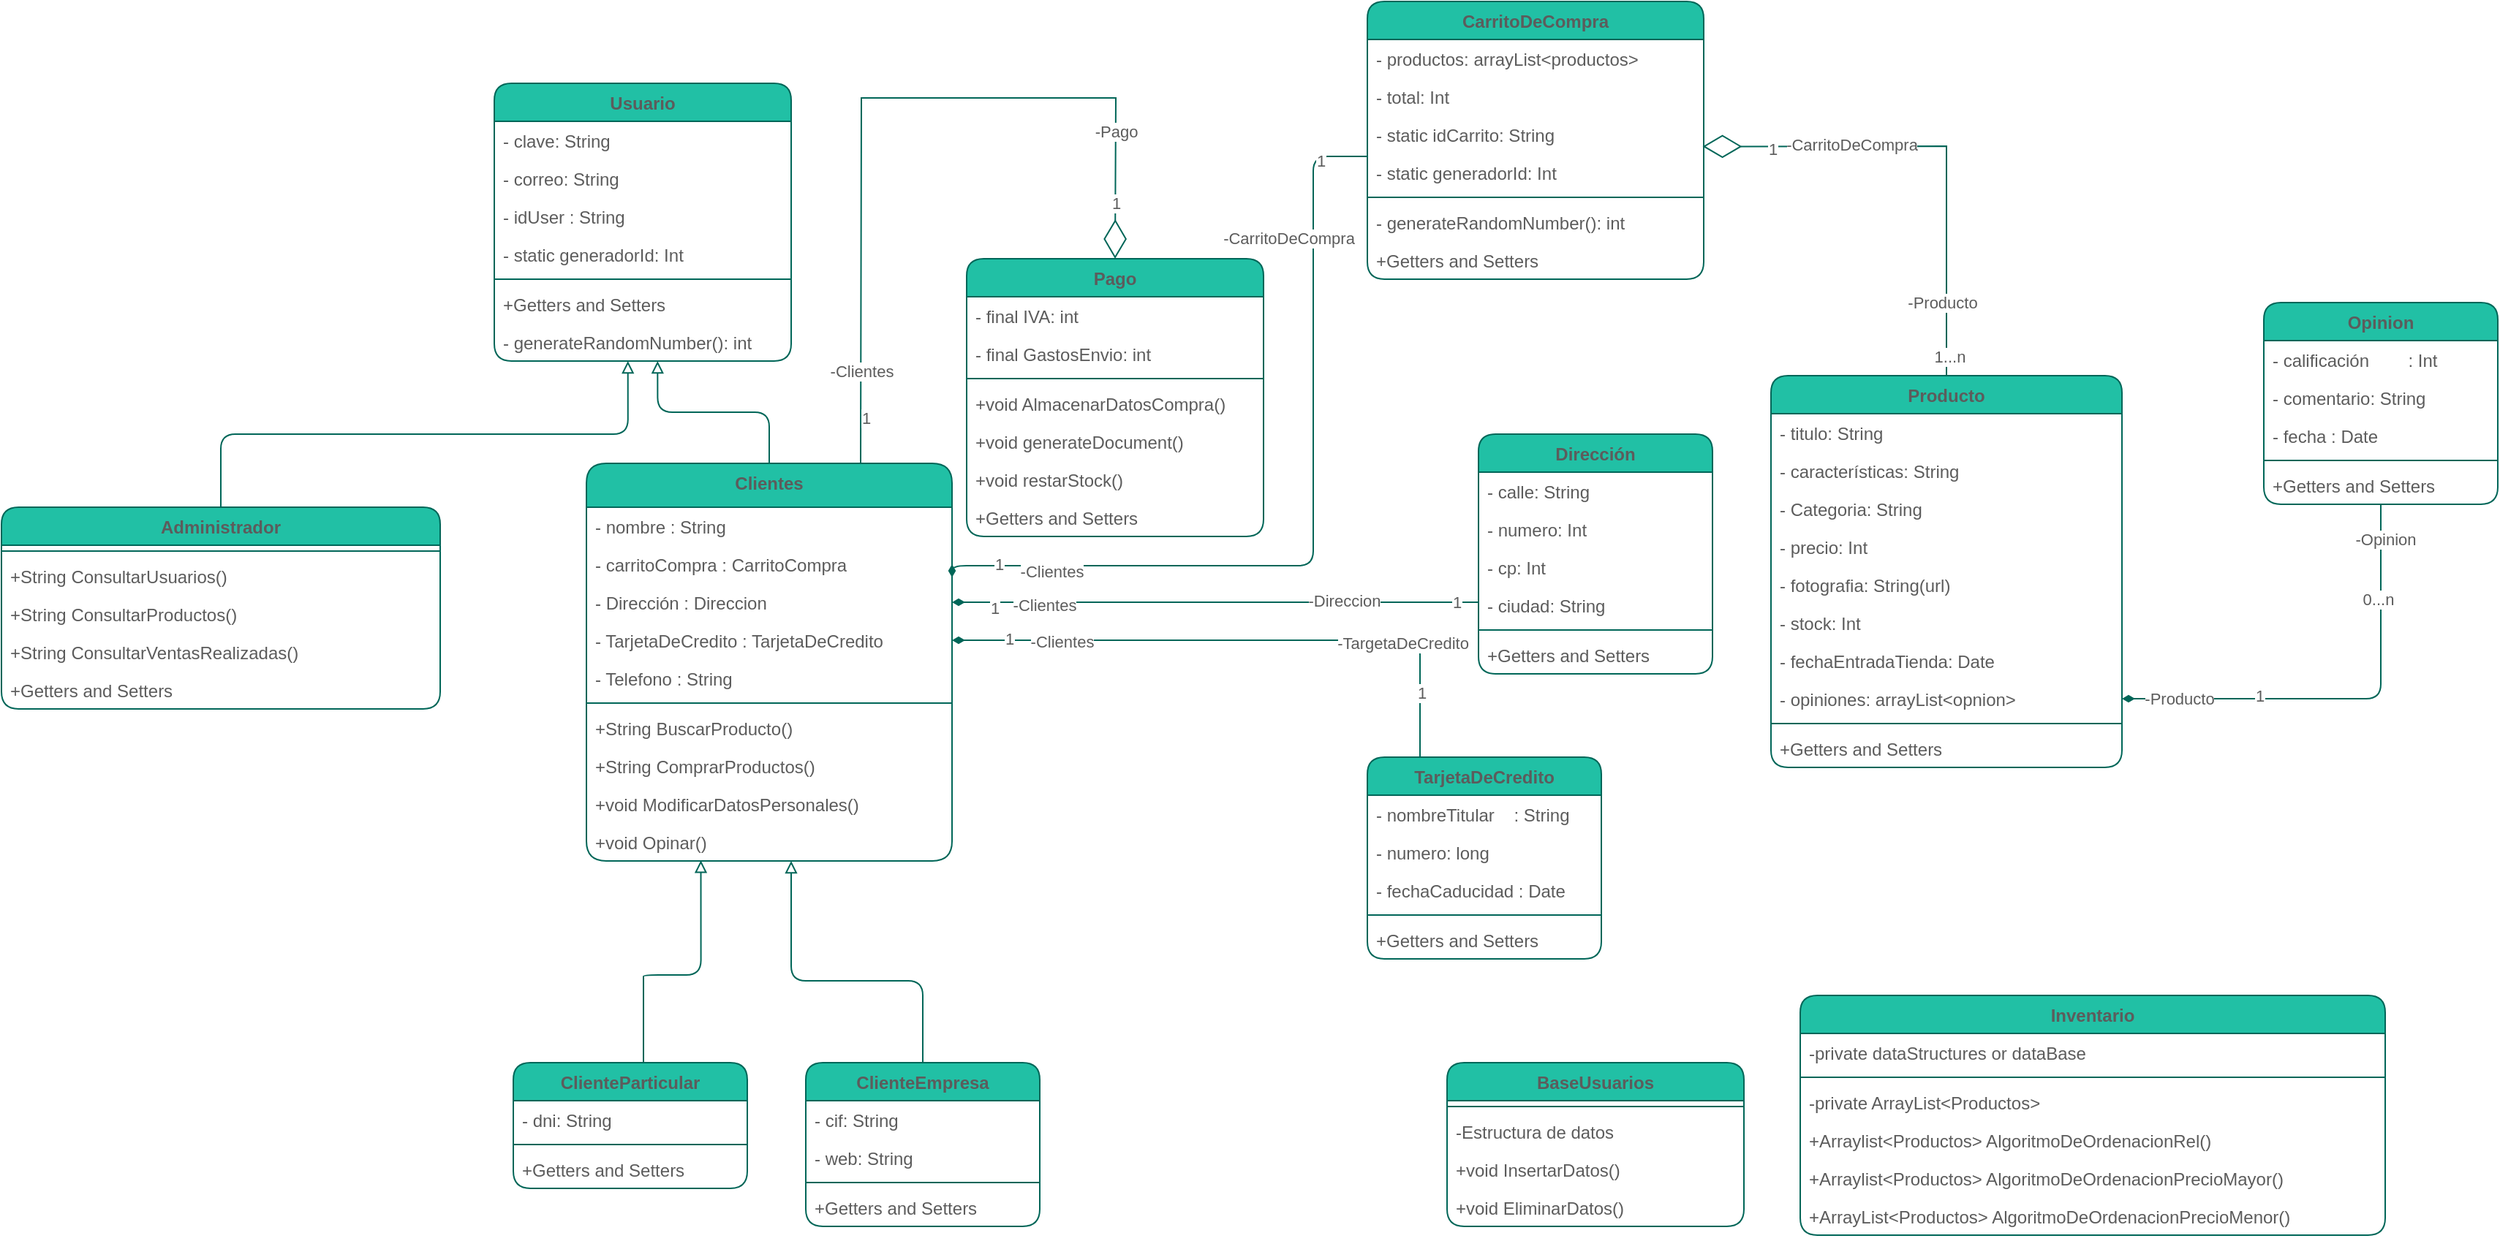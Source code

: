<mxfile version="17.2.4" type="device"><diagram id="d1FoPwTRUMCMDy_rJjSz" name="Página-1"><mxGraphModel dx="1421" dy="924" grid="1" gridSize="10" guides="1" tooltips="1" connect="1" arrows="1" fold="1" page="1" pageScale="1" pageWidth="1654" pageHeight="2336" math="0" shadow="0"><root><mxCell id="0"/><mxCell id="1" parent="0"/><mxCell id="8piqY7NePKpGRM-Lwgzi-133" value="Usuario" style="swimlane;fontStyle=1;align=center;verticalAlign=top;childLayout=stackLayout;horizontal=1;startSize=26;horizontalStack=0;resizeParent=1;resizeParentMax=0;resizeLast=0;collapsible=1;marginBottom=0;rounded=1;fillColor=#21C0A5;strokeColor=#006658;fontColor=#5C5C5C;" vertex="1" parent="1"><mxGeometry x="1137" y="650" width="203" height="190" as="geometry"/></mxCell><mxCell id="8piqY7NePKpGRM-Lwgzi-134" value="- clave: String   " style="text;strokeColor=none;fillColor=none;align=left;verticalAlign=top;spacingLeft=4;spacingRight=4;overflow=hidden;rotatable=0;points=[[0,0.5],[1,0.5]];portConstraint=eastwest;rounded=1;fontColor=#5C5C5C;" vertex="1" parent="8piqY7NePKpGRM-Lwgzi-133"><mxGeometry y="26" width="203" height="26" as="geometry"/></mxCell><mxCell id="8piqY7NePKpGRM-Lwgzi-135" value="- correo: String   " style="text;strokeColor=none;fillColor=none;align=left;verticalAlign=top;spacingLeft=4;spacingRight=4;overflow=hidden;rotatable=0;points=[[0,0.5],[1,0.5]];portConstraint=eastwest;rounded=1;fontColor=#5C5C5C;" vertex="1" parent="8piqY7NePKpGRM-Lwgzi-133"><mxGeometry y="52" width="203" height="26" as="geometry"/></mxCell><mxCell id="8piqY7NePKpGRM-Lwgzi-136" value="- idUser : String" style="text;strokeColor=none;fillColor=none;align=left;verticalAlign=top;spacingLeft=4;spacingRight=4;overflow=hidden;rotatable=0;points=[[0,0.5],[1,0.5]];portConstraint=eastwest;rounded=1;fontColor=#5C5C5C;" vertex="1" parent="8piqY7NePKpGRM-Lwgzi-133"><mxGeometry y="78" width="203" height="26" as="geometry"/></mxCell><mxCell id="8piqY7NePKpGRM-Lwgzi-137" value="- static generadorId: Int" style="text;strokeColor=none;fillColor=none;align=left;verticalAlign=top;spacingLeft=4;spacingRight=4;overflow=hidden;rotatable=0;points=[[0,0.5],[1,0.5]];portConstraint=eastwest;rounded=1;fontColor=#5C5C5C;" vertex="1" parent="8piqY7NePKpGRM-Lwgzi-133"><mxGeometry y="104" width="203" height="26" as="geometry"/></mxCell><mxCell id="8piqY7NePKpGRM-Lwgzi-138" value="" style="line;strokeWidth=1;fillColor=none;align=left;verticalAlign=middle;spacingTop=-1;spacingLeft=3;spacingRight=3;rotatable=0;labelPosition=right;points=[];portConstraint=eastwest;rounded=1;strokeColor=#006658;fontColor=#5C5C5C;" vertex="1" parent="8piqY7NePKpGRM-Lwgzi-133"><mxGeometry y="130" width="203" height="8" as="geometry"/></mxCell><mxCell id="8piqY7NePKpGRM-Lwgzi-139" value="+Getters and Setters" style="text;strokeColor=none;fillColor=none;align=left;verticalAlign=top;spacingLeft=4;spacingRight=4;overflow=hidden;rotatable=0;points=[[0,0.5],[1,0.5]];portConstraint=eastwest;fontFamily=Helvetica;fontColor=#5C5C5C;" vertex="1" parent="8piqY7NePKpGRM-Lwgzi-133"><mxGeometry y="138" width="203" height="26" as="geometry"/></mxCell><mxCell id="8piqY7NePKpGRM-Lwgzi-140" value="- generateRandomNumber(): int" style="text;strokeColor=none;fillColor=none;align=left;verticalAlign=top;spacingLeft=4;spacingRight=4;overflow=hidden;rotatable=0;points=[[0,0.5],[1,0.5]];portConstraint=eastwest;rounded=1;fontColor=#5C5C5C;" vertex="1" parent="8piqY7NePKpGRM-Lwgzi-133"><mxGeometry y="164" width="203" height="26" as="geometry"/></mxCell><mxCell id="8piqY7NePKpGRM-Lwgzi-141" style="edgeStyle=orthogonalEdgeStyle;rounded=1;orthogonalLoop=1;jettySize=auto;html=1;entryX=0.45;entryY=1;entryDx=0;entryDy=0;entryPerimeter=0;endArrow=block;endFill=0;strokeColor=#006658;fontColor=#5C5C5C;" edge="1" parent="1" source="8piqY7NePKpGRM-Lwgzi-142" target="8piqY7NePKpGRM-Lwgzi-140"><mxGeometry relative="1" as="geometry"/></mxCell><mxCell id="8piqY7NePKpGRM-Lwgzi-142" value="Administrador" style="swimlane;fontStyle=1;align=center;verticalAlign=top;childLayout=stackLayout;horizontal=1;startSize=26;horizontalStack=0;resizeParent=1;resizeParentMax=0;resizeLast=0;collapsible=1;marginBottom=0;rounded=1;fillColor=#21C0A5;strokeColor=#006658;fontColor=#5C5C5C;" vertex="1" parent="1"><mxGeometry x="800" y="940" width="300" height="138" as="geometry"/></mxCell><mxCell id="8piqY7NePKpGRM-Lwgzi-143" value="" style="line;strokeWidth=1;fillColor=none;align=left;verticalAlign=middle;spacingTop=-1;spacingLeft=3;spacingRight=3;rotatable=0;labelPosition=right;points=[];portConstraint=eastwest;rounded=1;strokeColor=#006658;fontColor=#5C5C5C;" vertex="1" parent="8piqY7NePKpGRM-Lwgzi-142"><mxGeometry y="26" width="300" height="8" as="geometry"/></mxCell><mxCell id="8piqY7NePKpGRM-Lwgzi-144" value="+String ConsultarUsuarios()" style="text;strokeColor=none;fillColor=none;align=left;verticalAlign=top;spacingLeft=4;spacingRight=4;overflow=hidden;rotatable=0;points=[[0,0.5],[1,0.5]];portConstraint=eastwest;fontFamily=Helvetica;fontColor=#5C5C5C;" vertex="1" parent="8piqY7NePKpGRM-Lwgzi-142"><mxGeometry y="34" width="300" height="26" as="geometry"/></mxCell><mxCell id="8piqY7NePKpGRM-Lwgzi-145" value="+String ConsultarProductos()" style="text;strokeColor=none;fillColor=none;align=left;verticalAlign=top;spacingLeft=4;spacingRight=4;overflow=hidden;rotatable=0;points=[[0,0.5],[1,0.5]];portConstraint=eastwest;fontFamily=Helvetica;fontColor=#5C5C5C;" vertex="1" parent="8piqY7NePKpGRM-Lwgzi-142"><mxGeometry y="60" width="300" height="26" as="geometry"/></mxCell><mxCell id="8piqY7NePKpGRM-Lwgzi-146" value="+String ConsultarVentasRealizadas()" style="text;strokeColor=none;fillColor=none;align=left;verticalAlign=top;spacingLeft=4;spacingRight=4;overflow=hidden;rotatable=0;points=[[0,0.5],[1,0.5]];portConstraint=eastwest;fontFamily=Helvetica;fontColor=#5C5C5C;" vertex="1" parent="8piqY7NePKpGRM-Lwgzi-142"><mxGeometry y="86" width="300" height="26" as="geometry"/></mxCell><mxCell id="8piqY7NePKpGRM-Lwgzi-147" value="+Getters and Setters" style="text;strokeColor=none;fillColor=none;align=left;verticalAlign=top;spacingLeft=4;spacingRight=4;overflow=hidden;rotatable=0;points=[[0,0.5],[1,0.5]];portConstraint=eastwest;fontFamily=Helvetica;fontColor=#5C5C5C;" vertex="1" parent="8piqY7NePKpGRM-Lwgzi-142"><mxGeometry y="112" width="300" height="26" as="geometry"/></mxCell><mxCell id="8piqY7NePKpGRM-Lwgzi-148" style="edgeStyle=orthogonalEdgeStyle;rounded=1;orthogonalLoop=1;jettySize=auto;html=1;entryX=0.55;entryY=1;entryDx=0;entryDy=0;entryPerimeter=0;endArrow=block;endFill=0;strokeColor=#006658;fontColor=#5C5C5C;" edge="1" parent="1" source="8piqY7NePKpGRM-Lwgzi-149" target="8piqY7NePKpGRM-Lwgzi-140"><mxGeometry relative="1" as="geometry"/></mxCell><mxCell id="8piqY7NePKpGRM-Lwgzi-149" value="Clientes" style="swimlane;fontStyle=1;align=center;verticalAlign=top;childLayout=stackLayout;horizontal=1;startSize=30;horizontalStack=0;resizeParent=1;resizeParentMax=0;resizeLast=0;collapsible=1;marginBottom=0;rounded=1;fillColor=#21C0A5;strokeColor=#006658;fontColor=#5C5C5C;" vertex="1" parent="1"><mxGeometry x="1200" y="910" width="250" height="272" as="geometry"/></mxCell><mxCell id="8piqY7NePKpGRM-Lwgzi-150" value="- nombre : String " style="text;strokeColor=none;fillColor=none;align=left;verticalAlign=top;spacingLeft=4;spacingRight=4;overflow=hidden;rotatable=0;points=[[0,0.5],[1,0.5]];portConstraint=eastwest;rounded=1;fontColor=#5C5C5C;" vertex="1" parent="8piqY7NePKpGRM-Lwgzi-149"><mxGeometry y="30" width="250" height="26" as="geometry"/></mxCell><mxCell id="8piqY7NePKpGRM-Lwgzi-151" value="- carritoCompra : CarritoCompra " style="text;strokeColor=none;fillColor=none;align=left;verticalAlign=top;spacingLeft=4;spacingRight=4;overflow=hidden;rotatable=0;points=[[0,0.5],[1,0.5]];portConstraint=eastwest;rounded=1;fontColor=#5C5C5C;" vertex="1" parent="8piqY7NePKpGRM-Lwgzi-149"><mxGeometry y="56" width="250" height="26" as="geometry"/></mxCell><mxCell id="8piqY7NePKpGRM-Lwgzi-152" value="- Dirección : Direccion " style="text;strokeColor=none;fillColor=none;align=left;verticalAlign=top;spacingLeft=4;spacingRight=4;overflow=hidden;rotatable=0;points=[[0,0.5],[1,0.5]];portConstraint=eastwest;rounded=1;fontColor=#5C5C5C;" vertex="1" parent="8piqY7NePKpGRM-Lwgzi-149"><mxGeometry y="82" width="250" height="26" as="geometry"/></mxCell><mxCell id="8piqY7NePKpGRM-Lwgzi-153" value="- TarjetaDeCredito : TarjetaDeCredito " style="text;strokeColor=none;fillColor=none;align=left;verticalAlign=top;spacingLeft=4;spacingRight=4;overflow=hidden;rotatable=0;points=[[0,0.5],[1,0.5]];portConstraint=eastwest;rounded=1;fontColor=#5C5C5C;" vertex="1" parent="8piqY7NePKpGRM-Lwgzi-149"><mxGeometry y="108" width="250" height="26" as="geometry"/></mxCell><mxCell id="8piqY7NePKpGRM-Lwgzi-154" value="- Telefono : String " style="text;strokeColor=none;fillColor=none;align=left;verticalAlign=top;spacingLeft=4;spacingRight=4;overflow=hidden;rotatable=0;points=[[0,0.5],[1,0.5]];portConstraint=eastwest;rounded=1;fontColor=#5C5C5C;" vertex="1" parent="8piqY7NePKpGRM-Lwgzi-149"><mxGeometry y="134" width="250" height="26" as="geometry"/></mxCell><mxCell id="8piqY7NePKpGRM-Lwgzi-155" value="" style="line;strokeWidth=1;fillColor=none;align=left;verticalAlign=middle;spacingTop=-1;spacingLeft=3;spacingRight=3;rotatable=0;labelPosition=right;points=[];portConstraint=eastwest;rounded=1;strokeColor=#006658;fontColor=#5C5C5C;" vertex="1" parent="8piqY7NePKpGRM-Lwgzi-149"><mxGeometry y="160" width="250" height="8" as="geometry"/></mxCell><mxCell id="8piqY7NePKpGRM-Lwgzi-156" value="+String BuscarProducto()" style="text;strokeColor=none;fillColor=none;align=left;verticalAlign=top;spacingLeft=4;spacingRight=4;overflow=hidden;rotatable=0;points=[[0,0.5],[1,0.5]];portConstraint=eastwest;rounded=1;fontColor=#5C5C5C;" vertex="1" parent="8piqY7NePKpGRM-Lwgzi-149"><mxGeometry y="168" width="250" height="26" as="geometry"/></mxCell><mxCell id="8piqY7NePKpGRM-Lwgzi-157" value="+String ComprarProductos()" style="text;strokeColor=none;fillColor=none;align=left;verticalAlign=top;spacingLeft=4;spacingRight=4;overflow=hidden;rotatable=0;points=[[0,0.5],[1,0.5]];portConstraint=eastwest;fontFamily=Helvetica;fontColor=#5C5C5C;" vertex="1" parent="8piqY7NePKpGRM-Lwgzi-149"><mxGeometry y="194" width="250" height="26" as="geometry"/></mxCell><mxCell id="8piqY7NePKpGRM-Lwgzi-158" value="+void ModificarDatosPersonales()" style="text;strokeColor=none;fillColor=none;align=left;verticalAlign=top;spacingLeft=4;spacingRight=4;overflow=hidden;rotatable=0;points=[[0,0.5],[1,0.5]];portConstraint=eastwest;fontFamily=Helvetica;fontColor=#5C5C5C;" vertex="1" parent="8piqY7NePKpGRM-Lwgzi-149"><mxGeometry y="220" width="250" height="26" as="geometry"/></mxCell><mxCell id="8piqY7NePKpGRM-Lwgzi-159" value="+void Opinar()&#10;" style="text;strokeColor=none;fillColor=none;align=left;verticalAlign=top;spacingLeft=4;spacingRight=4;overflow=hidden;rotatable=0;points=[[0,0.5],[1,0.5]];portConstraint=eastwest;fontFamily=Helvetica;fontColor=#5C5C5C;" vertex="1" parent="8piqY7NePKpGRM-Lwgzi-149"><mxGeometry y="246" width="250" height="26" as="geometry"/></mxCell><mxCell id="8piqY7NePKpGRM-Lwgzi-160" style="edgeStyle=orthogonalEdgeStyle;rounded=1;orthogonalLoop=1;jettySize=auto;html=1;endArrow=block;endFill=0;strokeColor=#006658;fontColor=#5C5C5C;entryX=0.313;entryY=0.987;entryDx=0;entryDy=0;entryPerimeter=0;" edge="1" parent="1" source="8piqY7NePKpGRM-Lwgzi-161" target="8piqY7NePKpGRM-Lwgzi-159"><mxGeometry relative="1" as="geometry"><mxPoint x="1290" y="1220" as="targetPoint"/><Array as="points"><mxPoint x="1239" y="1264"/><mxPoint x="1239" y="1264"/><mxPoint x="1239" y="1260"/><mxPoint x="1278" y="1260"/></Array></mxGeometry></mxCell><mxCell id="8piqY7NePKpGRM-Lwgzi-161" value="ClienteParticular" style="swimlane;fontStyle=1;align=center;verticalAlign=top;childLayout=stackLayout;horizontal=1;startSize=26;horizontalStack=0;resizeParent=1;resizeParentMax=0;resizeLast=0;collapsible=1;marginBottom=0;rounded=1;fillColor=#21C0A5;strokeColor=#006658;fontColor=#5C5C5C;" vertex="1" parent="1"><mxGeometry x="1150" y="1320" width="160" height="86" as="geometry"/></mxCell><mxCell id="8piqY7NePKpGRM-Lwgzi-162" value="- dni: String" style="text;strokeColor=none;fillColor=none;align=left;verticalAlign=top;spacingLeft=4;spacingRight=4;overflow=hidden;rotatable=0;points=[[0,0.5],[1,0.5]];portConstraint=eastwest;rounded=1;fontColor=#5C5C5C;" vertex="1" parent="8piqY7NePKpGRM-Lwgzi-161"><mxGeometry y="26" width="160" height="26" as="geometry"/></mxCell><mxCell id="8piqY7NePKpGRM-Lwgzi-163" value="" style="line;strokeWidth=1;fillColor=none;align=left;verticalAlign=middle;spacingTop=-1;spacingLeft=3;spacingRight=3;rotatable=0;labelPosition=right;points=[];portConstraint=eastwest;rounded=1;strokeColor=#006658;fontColor=#5C5C5C;" vertex="1" parent="8piqY7NePKpGRM-Lwgzi-161"><mxGeometry y="52" width="160" height="8" as="geometry"/></mxCell><mxCell id="8piqY7NePKpGRM-Lwgzi-164" value="+Getters and Setters" style="text;strokeColor=none;fillColor=none;align=left;verticalAlign=top;spacingLeft=4;spacingRight=4;overflow=hidden;rotatable=0;points=[[0,0.5],[1,0.5]];portConstraint=eastwest;rounded=1;fontColor=#5C5C5C;" vertex="1" parent="8piqY7NePKpGRM-Lwgzi-161"><mxGeometry y="60" width="160" height="26" as="geometry"/></mxCell><mxCell id="8piqY7NePKpGRM-Lwgzi-165" style="edgeStyle=orthogonalEdgeStyle;rounded=1;orthogonalLoop=1;jettySize=auto;html=1;endArrow=block;endFill=0;strokeColor=#006658;fontColor=#5C5C5C;exitX=0.5;exitY=0;exitDx=0;exitDy=0;" edge="1" parent="1" source="8piqY7NePKpGRM-Lwgzi-166" target="8piqY7NePKpGRM-Lwgzi-159"><mxGeometry relative="1" as="geometry"><mxPoint x="1340" y="1210" as="targetPoint"/><Array as="points"><mxPoint x="1430" y="1264"/><mxPoint x="1340" y="1264"/></Array></mxGeometry></mxCell><mxCell id="8piqY7NePKpGRM-Lwgzi-166" value="ClienteEmpresa" style="swimlane;fontStyle=1;align=center;verticalAlign=top;childLayout=stackLayout;horizontal=1;startSize=26;horizontalStack=0;resizeParent=1;resizeParentMax=0;resizeLast=0;collapsible=1;marginBottom=0;rounded=1;fillColor=#21C0A5;strokeColor=#006658;fontColor=#5C5C5C;" vertex="1" parent="1"><mxGeometry x="1350" y="1320" width="160" height="112" as="geometry"/></mxCell><mxCell id="8piqY7NePKpGRM-Lwgzi-167" value="- cif: String" style="text;strokeColor=none;fillColor=none;align=left;verticalAlign=top;spacingLeft=4;spacingRight=4;overflow=hidden;rotatable=0;points=[[0,0.5],[1,0.5]];portConstraint=eastwest;rounded=1;fontColor=#5C5C5C;" vertex="1" parent="8piqY7NePKpGRM-Lwgzi-166"><mxGeometry y="26" width="160" height="26" as="geometry"/></mxCell><mxCell id="8piqY7NePKpGRM-Lwgzi-168" value="- web: String" style="text;strokeColor=none;fillColor=none;align=left;verticalAlign=top;spacingLeft=4;spacingRight=4;overflow=hidden;rotatable=0;points=[[0,0.5],[1,0.5]];portConstraint=eastwest;rounded=1;fontColor=#5C5C5C;" vertex="1" parent="8piqY7NePKpGRM-Lwgzi-166"><mxGeometry y="52" width="160" height="26" as="geometry"/></mxCell><mxCell id="8piqY7NePKpGRM-Lwgzi-169" value="" style="line;strokeWidth=1;fillColor=none;align=left;verticalAlign=middle;spacingTop=-1;spacingLeft=3;spacingRight=3;rotatable=0;labelPosition=right;points=[];portConstraint=eastwest;rounded=1;strokeColor=#006658;fontColor=#5C5C5C;" vertex="1" parent="8piqY7NePKpGRM-Lwgzi-166"><mxGeometry y="78" width="160" height="8" as="geometry"/></mxCell><mxCell id="8piqY7NePKpGRM-Lwgzi-170" value="+Getters and Setters" style="text;strokeColor=none;fillColor=none;align=left;verticalAlign=top;spacingLeft=4;spacingRight=4;overflow=hidden;rotatable=0;points=[[0,0.5],[1,0.5]];portConstraint=eastwest;rounded=1;fontColor=#5C5C5C;" vertex="1" parent="8piqY7NePKpGRM-Lwgzi-166"><mxGeometry y="86" width="160" height="26" as="geometry"/></mxCell><mxCell id="8piqY7NePKpGRM-Lwgzi-171" style="edgeStyle=orthogonalEdgeStyle;curved=0;rounded=1;sketch=0;orthogonalLoop=1;jettySize=auto;html=1;entryX=1;entryY=0.5;entryDx=0;entryDy=0;fontColor=#5C5C5C;endArrow=diamondThin;endFill=1;strokeColor=#006658;fillColor=#21C0A5;" edge="1" parent="1" source="8piqY7NePKpGRM-Lwgzi-176" target="8piqY7NePKpGRM-Lwgzi-152"><mxGeometry relative="1" as="geometry"><Array as="points"><mxPoint x="1814" y="1051"/></Array></mxGeometry></mxCell><mxCell id="8piqY7NePKpGRM-Lwgzi-172" value="1" style="edgeLabel;html=1;align=center;verticalAlign=middle;resizable=0;points=[];fontFamily=Helvetica;fontColor=#5C5C5C;" vertex="1" connectable="0" parent="8piqY7NePKpGRM-Lwgzi-171"><mxGeometry x="0.843" y="4" relative="1" as="geometry"><mxPoint as="offset"/></mxGeometry></mxCell><mxCell id="8piqY7NePKpGRM-Lwgzi-173" value="1" style="edgeLabel;html=1;align=center;verticalAlign=middle;resizable=0;points=[];fontFamily=Helvetica;fontColor=#5C5C5C;" vertex="1" connectable="0" parent="8piqY7NePKpGRM-Lwgzi-171"><mxGeometry x="-0.913" relative="1" as="geometry"><mxPoint as="offset"/></mxGeometry></mxCell><mxCell id="8piqY7NePKpGRM-Lwgzi-174" value="-Clientes" style="edgeLabel;html=1;align=center;verticalAlign=middle;resizable=0;points=[];fontFamily=Helvetica;fontColor=#5C5C5C;" vertex="1" connectable="0" parent="8piqY7NePKpGRM-Lwgzi-171"><mxGeometry x="0.653" y="2" relative="1" as="geometry"><mxPoint as="offset"/></mxGeometry></mxCell><mxCell id="8piqY7NePKpGRM-Lwgzi-175" value="-Direccion" style="edgeLabel;html=1;align=center;verticalAlign=middle;resizable=0;points=[];fontFamily=Helvetica;fontColor=#5C5C5C;" vertex="1" connectable="0" parent="8piqY7NePKpGRM-Lwgzi-171"><mxGeometry x="-0.485" y="-1" relative="1" as="geometry"><mxPoint as="offset"/></mxGeometry></mxCell><mxCell id="8piqY7NePKpGRM-Lwgzi-176" value="Dirección" style="swimlane;fontStyle=1;align=center;verticalAlign=top;childLayout=stackLayout;horizontal=1;startSize=26;horizontalStack=0;resizeParent=1;resizeParentMax=0;resizeLast=0;collapsible=1;marginBottom=0;rounded=1;fillColor=#21C0A5;strokeColor=#006658;fontColor=#5C5C5C;" vertex="1" parent="1"><mxGeometry x="1810" y="890" width="160" height="164" as="geometry"/></mxCell><mxCell id="8piqY7NePKpGRM-Lwgzi-177" value="- calle: String" style="text;strokeColor=none;fillColor=none;align=left;verticalAlign=top;spacingLeft=4;spacingRight=4;overflow=hidden;rotatable=0;points=[[0,0.5],[1,0.5]];portConstraint=eastwest;rounded=1;fontColor=#5C5C5C;" vertex="1" parent="8piqY7NePKpGRM-Lwgzi-176"><mxGeometry y="26" width="160" height="26" as="geometry"/></mxCell><mxCell id="8piqY7NePKpGRM-Lwgzi-178" value="- numero: Int" style="text;strokeColor=none;fillColor=none;align=left;verticalAlign=top;spacingLeft=4;spacingRight=4;overflow=hidden;rotatable=0;points=[[0,0.5],[1,0.5]];portConstraint=eastwest;rounded=1;fontColor=#5C5C5C;" vertex="1" parent="8piqY7NePKpGRM-Lwgzi-176"><mxGeometry y="52" width="160" height="26" as="geometry"/></mxCell><mxCell id="8piqY7NePKpGRM-Lwgzi-179" value="- cp: Int" style="text;strokeColor=none;fillColor=none;align=left;verticalAlign=top;spacingLeft=4;spacingRight=4;overflow=hidden;rotatable=0;points=[[0,0.5],[1,0.5]];portConstraint=eastwest;rounded=1;fontColor=#5C5C5C;" vertex="1" parent="8piqY7NePKpGRM-Lwgzi-176"><mxGeometry y="78" width="160" height="26" as="geometry"/></mxCell><mxCell id="8piqY7NePKpGRM-Lwgzi-180" value="- ciudad: String" style="text;strokeColor=none;fillColor=none;align=left;verticalAlign=top;spacingLeft=4;spacingRight=4;overflow=hidden;rotatable=0;points=[[0,0.5],[1,0.5]];portConstraint=eastwest;rounded=1;fontColor=#5C5C5C;" vertex="1" parent="8piqY7NePKpGRM-Lwgzi-176"><mxGeometry y="104" width="160" height="26" as="geometry"/></mxCell><mxCell id="8piqY7NePKpGRM-Lwgzi-181" value="" style="line;strokeWidth=1;fillColor=none;align=left;verticalAlign=middle;spacingTop=-1;spacingLeft=3;spacingRight=3;rotatable=0;labelPosition=right;points=[];portConstraint=eastwest;rounded=1;strokeColor=#006658;fontColor=#5C5C5C;" vertex="1" parent="8piqY7NePKpGRM-Lwgzi-176"><mxGeometry y="130" width="160" height="8" as="geometry"/></mxCell><mxCell id="8piqY7NePKpGRM-Lwgzi-182" value="+Getters and Setters" style="text;strokeColor=none;fillColor=none;align=left;verticalAlign=top;spacingLeft=4;spacingRight=4;overflow=hidden;rotatable=0;points=[[0,0.5],[1,0.5]];portConstraint=eastwest;rounded=1;fontColor=#5C5C5C;" vertex="1" parent="8piqY7NePKpGRM-Lwgzi-176"><mxGeometry y="138" width="160" height="26" as="geometry"/></mxCell><mxCell id="8piqY7NePKpGRM-Lwgzi-183" style="edgeStyle=orthogonalEdgeStyle;curved=0;rounded=1;sketch=0;orthogonalLoop=1;jettySize=auto;html=1;entryX=1;entryY=0.5;entryDx=0;entryDy=0;fontColor=#5C5C5C;endArrow=diamondThin;endFill=1;strokeColor=#006658;fillColor=#21C0A5;" edge="1" parent="1" source="8piqY7NePKpGRM-Lwgzi-188" target="8piqY7NePKpGRM-Lwgzi-153"><mxGeometry relative="1" as="geometry"><Array as="points"><mxPoint x="1770" y="1031"/></Array></mxGeometry></mxCell><mxCell id="8piqY7NePKpGRM-Lwgzi-184" value="1" style="edgeLabel;html=1;align=center;verticalAlign=middle;resizable=0;points=[];fontFamily=Helvetica;fontColor=#5C5C5C;" vertex="1" connectable="0" parent="8piqY7NePKpGRM-Lwgzi-183"><mxGeometry x="0.749" y="-1" relative="1" as="geometry"><mxPoint x="-11" as="offset"/></mxGeometry></mxCell><mxCell id="8piqY7NePKpGRM-Lwgzi-185" value="1" style="edgeLabel;html=1;align=center;verticalAlign=middle;resizable=0;points=[];fontFamily=Helvetica;fontColor=#5C5C5C;" vertex="1" connectable="0" parent="8piqY7NePKpGRM-Lwgzi-183"><mxGeometry x="-0.778" y="-1" relative="1" as="geometry"><mxPoint as="offset"/></mxGeometry></mxCell><mxCell id="8piqY7NePKpGRM-Lwgzi-186" value="-TargetaDeCredito" style="edgeLabel;html=1;align=center;verticalAlign=middle;resizable=0;points=[];fontFamily=Helvetica;fontColor=#5C5C5C;" vertex="1" connectable="0" parent="8piqY7NePKpGRM-Lwgzi-183"><mxGeometry x="-0.538" y="2" relative="1" as="geometry"><mxPoint as="offset"/></mxGeometry></mxCell><mxCell id="8piqY7NePKpGRM-Lwgzi-187" value="-Clientes" style="edgeLabel;html=1;align=center;verticalAlign=middle;resizable=0;points=[];fontFamily=Helvetica;fontColor=#5C5C5C;" vertex="1" connectable="0" parent="8piqY7NePKpGRM-Lwgzi-183"><mxGeometry x="0.624" y="1" relative="1" as="geometry"><mxPoint as="offset"/></mxGeometry></mxCell><mxCell id="8piqY7NePKpGRM-Lwgzi-188" value="TarjetaDeCredito" style="swimlane;fontStyle=1;align=center;verticalAlign=top;childLayout=stackLayout;horizontal=1;startSize=26;horizontalStack=0;resizeParent=1;resizeParentMax=0;resizeLast=0;collapsible=1;marginBottom=0;rounded=1;fillColor=#21C0A5;strokeColor=#006658;fontColor=#5C5C5C;" vertex="1" parent="1"><mxGeometry x="1734" y="1111" width="160" height="138" as="geometry"/></mxCell><mxCell id="8piqY7NePKpGRM-Lwgzi-189" value="- nombreTitular    : String" style="text;strokeColor=none;fillColor=none;align=left;verticalAlign=top;spacingLeft=4;spacingRight=4;overflow=hidden;rotatable=0;points=[[0,0.5],[1,0.5]];portConstraint=eastwest;rounded=1;fontColor=#5C5C5C;" vertex="1" parent="8piqY7NePKpGRM-Lwgzi-188"><mxGeometry y="26" width="160" height="26" as="geometry"/></mxCell><mxCell id="8piqY7NePKpGRM-Lwgzi-190" value="- numero: long" style="text;strokeColor=none;fillColor=none;align=left;verticalAlign=top;spacingLeft=4;spacingRight=4;overflow=hidden;rotatable=0;points=[[0,0.5],[1,0.5]];portConstraint=eastwest;rounded=1;fontColor=#5C5C5C;" vertex="1" parent="8piqY7NePKpGRM-Lwgzi-188"><mxGeometry y="52" width="160" height="26" as="geometry"/></mxCell><mxCell id="8piqY7NePKpGRM-Lwgzi-191" value="- fechaCaducidad : Date" style="text;strokeColor=none;fillColor=none;align=left;verticalAlign=top;spacingLeft=4;spacingRight=4;overflow=hidden;rotatable=0;points=[[0,0.5],[1,0.5]];portConstraint=eastwest;rounded=1;fontColor=#5C5C5C;" vertex="1" parent="8piqY7NePKpGRM-Lwgzi-188"><mxGeometry y="78" width="160" height="26" as="geometry"/></mxCell><mxCell id="8piqY7NePKpGRM-Lwgzi-192" value="" style="line;strokeWidth=1;fillColor=none;align=left;verticalAlign=middle;spacingTop=-1;spacingLeft=3;spacingRight=3;rotatable=0;labelPosition=right;points=[];portConstraint=eastwest;rounded=1;strokeColor=#006658;fontColor=#5C5C5C;" vertex="1" parent="8piqY7NePKpGRM-Lwgzi-188"><mxGeometry y="104" width="160" height="8" as="geometry"/></mxCell><mxCell id="8piqY7NePKpGRM-Lwgzi-193" value="+Getters and Setters" style="text;strokeColor=none;fillColor=none;align=left;verticalAlign=top;spacingLeft=4;spacingRight=4;overflow=hidden;rotatable=0;points=[[0,0.5],[1,0.5]];portConstraint=eastwest;rounded=1;fontColor=#5C5C5C;" vertex="1" parent="8piqY7NePKpGRM-Lwgzi-188"><mxGeometry y="112" width="160" height="26" as="geometry"/></mxCell><mxCell id="8piqY7NePKpGRM-Lwgzi-194" value="Producto" style="swimlane;fontStyle=1;align=center;verticalAlign=top;childLayout=stackLayout;horizontal=1;startSize=26;horizontalStack=0;resizeParent=1;resizeParentMax=0;resizeLast=0;collapsible=1;marginBottom=0;rounded=1;fillColor=#21C0A5;strokeColor=#006658;fontColor=#5C5C5C;" vertex="1" parent="1"><mxGeometry x="2010" y="850" width="240" height="268" as="geometry"/></mxCell><mxCell id="8piqY7NePKpGRM-Lwgzi-195" value="- titulo: String   " style="text;strokeColor=none;fillColor=none;align=left;verticalAlign=top;spacingLeft=4;spacingRight=4;overflow=hidden;rotatable=0;points=[[0,0.5],[1,0.5]];portConstraint=eastwest;rounded=1;fontColor=#5C5C5C;" vertex="1" parent="8piqY7NePKpGRM-Lwgzi-194"><mxGeometry y="26" width="240" height="26" as="geometry"/></mxCell><mxCell id="8piqY7NePKpGRM-Lwgzi-196" value="- características: String   " style="text;strokeColor=none;fillColor=none;align=left;verticalAlign=top;spacingLeft=4;spacingRight=4;overflow=hidden;rotatable=0;points=[[0,0.5],[1,0.5]];portConstraint=eastwest;rounded=1;fontColor=#5C5C5C;" vertex="1" parent="8piqY7NePKpGRM-Lwgzi-194"><mxGeometry y="52" width="240" height="26" as="geometry"/></mxCell><mxCell id="8piqY7NePKpGRM-Lwgzi-197" value="- Categoria: String   " style="text;strokeColor=none;fillColor=none;align=left;verticalAlign=top;spacingLeft=4;spacingRight=4;overflow=hidden;rotatable=0;points=[[0,0.5],[1,0.5]];portConstraint=eastwest;rounded=1;fontColor=#5C5C5C;" vertex="1" parent="8piqY7NePKpGRM-Lwgzi-194"><mxGeometry y="78" width="240" height="26" as="geometry"/></mxCell><mxCell id="8piqY7NePKpGRM-Lwgzi-198" value="- precio: Int   " style="text;strokeColor=none;fillColor=none;align=left;verticalAlign=top;spacingLeft=4;spacingRight=4;overflow=hidden;rotatable=0;points=[[0,0.5],[1,0.5]];portConstraint=eastwest;rounded=1;fontColor=#5C5C5C;" vertex="1" parent="8piqY7NePKpGRM-Lwgzi-194"><mxGeometry y="104" width="240" height="26" as="geometry"/></mxCell><mxCell id="8piqY7NePKpGRM-Lwgzi-199" value="- fotografia: String(url)   " style="text;strokeColor=none;fillColor=none;align=left;verticalAlign=top;spacingLeft=4;spacingRight=4;overflow=hidden;rotatable=0;points=[[0,0.5],[1,0.5]];portConstraint=eastwest;rounded=1;fontColor=#5C5C5C;" vertex="1" parent="8piqY7NePKpGRM-Lwgzi-194"><mxGeometry y="130" width="240" height="26" as="geometry"/></mxCell><mxCell id="8piqY7NePKpGRM-Lwgzi-200" value="- stock: Int   " style="text;strokeColor=none;fillColor=none;align=left;verticalAlign=top;spacingLeft=4;spacingRight=4;overflow=hidden;rotatable=0;points=[[0,0.5],[1,0.5]];portConstraint=eastwest;rounded=1;fontColor=#5C5C5C;" vertex="1" parent="8piqY7NePKpGRM-Lwgzi-194"><mxGeometry y="156" width="240" height="26" as="geometry"/></mxCell><mxCell id="8piqY7NePKpGRM-Lwgzi-201" value="- fechaEntradaTienda: Date  " style="text;strokeColor=none;fillColor=none;align=left;verticalAlign=top;spacingLeft=4;spacingRight=4;overflow=hidden;rotatable=0;points=[[0,0.5],[1,0.5]];portConstraint=eastwest;rounded=1;fontColor=#5C5C5C;" vertex="1" parent="8piqY7NePKpGRM-Lwgzi-194"><mxGeometry y="182" width="240" height="26" as="geometry"/></mxCell><mxCell id="8piqY7NePKpGRM-Lwgzi-202" value="- opiniones: arrayList&lt;opnion&gt;  " style="text;strokeColor=none;fillColor=none;align=left;verticalAlign=top;spacingLeft=4;spacingRight=4;overflow=hidden;rotatable=0;points=[[0,0.5],[1,0.5]];portConstraint=eastwest;rounded=1;fontColor=#5C5C5C;" vertex="1" parent="8piqY7NePKpGRM-Lwgzi-194"><mxGeometry y="208" width="240" height="26" as="geometry"/></mxCell><mxCell id="8piqY7NePKpGRM-Lwgzi-203" value="" style="line;strokeWidth=1;fillColor=none;align=left;verticalAlign=middle;spacingTop=-1;spacingLeft=3;spacingRight=3;rotatable=0;labelPosition=right;points=[];portConstraint=eastwest;rounded=1;strokeColor=#006658;fontColor=#5C5C5C;" vertex="1" parent="8piqY7NePKpGRM-Lwgzi-194"><mxGeometry y="234" width="240" height="8" as="geometry"/></mxCell><mxCell id="8piqY7NePKpGRM-Lwgzi-204" value="+Getters and Setters" style="text;strokeColor=none;fillColor=none;align=left;verticalAlign=top;spacingLeft=4;spacingRight=4;overflow=hidden;rotatable=0;points=[[0,0.5],[1,0.5]];portConstraint=eastwest;fontFamily=Helvetica;fontColor=#5C5C5C;" vertex="1" parent="8piqY7NePKpGRM-Lwgzi-194"><mxGeometry y="242" width="240" height="26" as="geometry"/></mxCell><mxCell id="8piqY7NePKpGRM-Lwgzi-205" style="edgeStyle=orthogonalEdgeStyle;curved=0;rounded=1;sketch=0;orthogonalLoop=1;jettySize=auto;html=1;entryX=1;entryY=0.5;entryDx=0;entryDy=0;fontColor=#5C5C5C;strokeColor=#006658;fillColor=#21C0A5;endArrow=diamondThin;endFill=1;" edge="1" parent="1" source="8piqY7NePKpGRM-Lwgzi-210" target="8piqY7NePKpGRM-Lwgzi-202"><mxGeometry relative="1" as="geometry"/></mxCell><mxCell id="8piqY7NePKpGRM-Lwgzi-206" value="-Producto" style="edgeLabel;html=1;align=center;verticalAlign=middle;resizable=0;points=[];fontFamily=Helvetica;fontColor=#5C5C5C;" vertex="1" connectable="0" parent="8piqY7NePKpGRM-Lwgzi-205"><mxGeometry x="0.748" relative="1" as="geometry"><mxPoint as="offset"/></mxGeometry></mxCell><mxCell id="8piqY7NePKpGRM-Lwgzi-207" value="-Opinion" style="edgeLabel;html=1;align=center;verticalAlign=middle;resizable=0;points=[];fontFamily=Helvetica;fontColor=#5C5C5C;" vertex="1" connectable="0" parent="8piqY7NePKpGRM-Lwgzi-205"><mxGeometry x="-0.849" y="3" relative="1" as="geometry"><mxPoint as="offset"/></mxGeometry></mxCell><mxCell id="8piqY7NePKpGRM-Lwgzi-208" value="0...n" style="edgeLabel;html=1;align=center;verticalAlign=middle;resizable=0;points=[];fontFamily=Helvetica;fontColor=#5C5C5C;" vertex="1" connectable="0" parent="8piqY7NePKpGRM-Lwgzi-205"><mxGeometry x="-0.58" y="-2" relative="1" as="geometry"><mxPoint as="offset"/></mxGeometry></mxCell><mxCell id="8piqY7NePKpGRM-Lwgzi-209" value="1" style="edgeLabel;html=1;align=center;verticalAlign=middle;resizable=0;points=[];fontFamily=Helvetica;fontColor=#5C5C5C;" vertex="1" connectable="0" parent="8piqY7NePKpGRM-Lwgzi-205"><mxGeometry x="0.395" y="-2" relative="1" as="geometry"><mxPoint as="offset"/></mxGeometry></mxCell><mxCell id="8piqY7NePKpGRM-Lwgzi-210" value="Opinion" style="swimlane;fontStyle=1;align=center;verticalAlign=top;childLayout=stackLayout;horizontal=1;startSize=26;horizontalStack=0;resizeParent=1;resizeParentMax=0;resizeLast=0;collapsible=1;marginBottom=0;rounded=1;fillColor=#21C0A5;strokeColor=#006658;fontColor=#5C5C5C;" vertex="1" parent="1"><mxGeometry x="2347" y="800" width="160" height="138" as="geometry"/></mxCell><mxCell id="8piqY7NePKpGRM-Lwgzi-211" value="- calificación        : Int" style="text;strokeColor=none;fillColor=none;align=left;verticalAlign=top;spacingLeft=4;spacingRight=4;overflow=hidden;rotatable=0;points=[[0,0.5],[1,0.5]];portConstraint=eastwest;rounded=1;fontColor=#5C5C5C;" vertex="1" parent="8piqY7NePKpGRM-Lwgzi-210"><mxGeometry y="26" width="160" height="26" as="geometry"/></mxCell><mxCell id="8piqY7NePKpGRM-Lwgzi-212" value="- comentario: String" style="text;strokeColor=none;fillColor=none;align=left;verticalAlign=top;spacingLeft=4;spacingRight=4;overflow=hidden;rotatable=0;points=[[0,0.5],[1,0.5]];portConstraint=eastwest;rounded=1;fontColor=#5C5C5C;" vertex="1" parent="8piqY7NePKpGRM-Lwgzi-210"><mxGeometry y="52" width="160" height="26" as="geometry"/></mxCell><mxCell id="8piqY7NePKpGRM-Lwgzi-213" value="- fecha : Date" style="text;strokeColor=none;fillColor=none;align=left;verticalAlign=top;spacingLeft=4;spacingRight=4;overflow=hidden;rotatable=0;points=[[0,0.5],[1,0.5]];portConstraint=eastwest;rounded=1;fontColor=#5C5C5C;" vertex="1" parent="8piqY7NePKpGRM-Lwgzi-210"><mxGeometry y="78" width="160" height="26" as="geometry"/></mxCell><mxCell id="8piqY7NePKpGRM-Lwgzi-214" value="" style="line;strokeWidth=1;fillColor=none;align=left;verticalAlign=middle;spacingTop=-1;spacingLeft=3;spacingRight=3;rotatable=0;labelPosition=right;points=[];portConstraint=eastwest;rounded=1;strokeColor=#006658;fontColor=#5C5C5C;" vertex="1" parent="8piqY7NePKpGRM-Lwgzi-210"><mxGeometry y="104" width="160" height="8" as="geometry"/></mxCell><mxCell id="8piqY7NePKpGRM-Lwgzi-215" value="+Getters and Setters" style="text;strokeColor=none;fillColor=none;align=left;verticalAlign=top;spacingLeft=4;spacingRight=4;overflow=hidden;rotatable=0;points=[[0,0.5],[1,0.5]];portConstraint=eastwest;rounded=1;fontColor=#5C5C5C;" vertex="1" parent="8piqY7NePKpGRM-Lwgzi-210"><mxGeometry y="112" width="160" height="26" as="geometry"/></mxCell><mxCell id="8piqY7NePKpGRM-Lwgzi-216" style="edgeStyle=orthogonalEdgeStyle;curved=0;rounded=1;sketch=0;orthogonalLoop=1;jettySize=auto;html=1;entryX=1;entryY=0.5;entryDx=0;entryDy=0;fontColor=#5C5C5C;endArrow=diamondThin;endFill=1;strokeColor=#006658;fillColor=#21C0A5;" edge="1" parent="1" source="8piqY7NePKpGRM-Lwgzi-221" target="8piqY7NePKpGRM-Lwgzi-151"><mxGeometry relative="1" as="geometry"><Array as="points"><mxPoint x="1697" y="700"/><mxPoint x="1697" y="980"/><mxPoint x="1450" y="980"/></Array></mxGeometry></mxCell><mxCell id="8piqY7NePKpGRM-Lwgzi-217" value="1" style="edgeLabel;html=1;align=center;verticalAlign=middle;resizable=0;points=[];fontFamily=Helvetica;fontColor=#5C5C5C;" vertex="1" connectable="0" parent="8piqY7NePKpGRM-Lwgzi-216"><mxGeometry x="-0.886" y="3" relative="1" as="geometry"><mxPoint as="offset"/></mxGeometry></mxCell><mxCell id="8piqY7NePKpGRM-Lwgzi-218" value="1" style="edgeLabel;html=1;align=center;verticalAlign=middle;resizable=0;points=[];fontFamily=Helvetica;fontColor=#5C5C5C;" vertex="1" connectable="0" parent="8piqY7NePKpGRM-Lwgzi-216"><mxGeometry x="0.883" y="-1" relative="1" as="geometry"><mxPoint as="offset"/></mxGeometry></mxCell><mxCell id="8piqY7NePKpGRM-Lwgzi-219" value="-Clientes" style="edgeLabel;html=1;align=center;verticalAlign=middle;resizable=0;points=[];fontFamily=Helvetica;fontColor=#5C5C5C;" vertex="1" connectable="0" parent="8piqY7NePKpGRM-Lwgzi-216"><mxGeometry x="0.758" y="4" relative="1" as="geometry"><mxPoint as="offset"/></mxGeometry></mxCell><mxCell id="8piqY7NePKpGRM-Lwgzi-220" value="-CarritoDeCompra" style="edgeLabel;html=1;align=center;verticalAlign=middle;resizable=0;points=[];fontFamily=Helvetica;fontColor=#5C5C5C;" vertex="1" connectable="0" parent="8piqY7NePKpGRM-Lwgzi-216"><mxGeometry x="-0.673" relative="1" as="geometry"><mxPoint x="-17" as="offset"/></mxGeometry></mxCell><mxCell id="8piqY7NePKpGRM-Lwgzi-221" value="CarritoDeCompra" style="swimlane;fontStyle=1;align=center;verticalAlign=top;childLayout=stackLayout;horizontal=1;startSize=26;horizontalStack=0;resizeParent=1;resizeParentMax=0;resizeLast=0;collapsible=1;marginBottom=0;rounded=1;fillColor=#21C0A5;strokeColor=#006658;fontColor=#5C5C5C;" vertex="1" parent="1"><mxGeometry x="1734" y="594" width="230" height="190" as="geometry"/></mxCell><mxCell id="8piqY7NePKpGRM-Lwgzi-222" value="- productos: arrayList&lt;productos&gt;   " style="text;strokeColor=none;fillColor=none;align=left;verticalAlign=top;spacingLeft=4;spacingRight=4;overflow=hidden;rotatable=0;points=[[0,0.5],[1,0.5]];portConstraint=eastwest;rounded=1;fontColor=#5C5C5C;" vertex="1" parent="8piqY7NePKpGRM-Lwgzi-221"><mxGeometry y="26" width="230" height="26" as="geometry"/></mxCell><mxCell id="8piqY7NePKpGRM-Lwgzi-223" value="- total: Int   " style="text;strokeColor=none;fillColor=none;align=left;verticalAlign=top;spacingLeft=4;spacingRight=4;overflow=hidden;rotatable=0;points=[[0,0.5],[1,0.5]];portConstraint=eastwest;rounded=1;fontColor=#5C5C5C;" vertex="1" parent="8piqY7NePKpGRM-Lwgzi-221"><mxGeometry y="52" width="230" height="26" as="geometry"/></mxCell><mxCell id="8piqY7NePKpGRM-Lwgzi-224" value="- static idCarrito: String   " style="text;strokeColor=none;fillColor=none;align=left;verticalAlign=top;spacingLeft=4;spacingRight=4;overflow=hidden;rotatable=0;points=[[0,0.5],[1,0.5]];portConstraint=eastwest;rounded=1;fontColor=#5C5C5C;" vertex="1" parent="8piqY7NePKpGRM-Lwgzi-221"><mxGeometry y="78" width="230" height="26" as="geometry"/></mxCell><mxCell id="8piqY7NePKpGRM-Lwgzi-225" value="- static generadorId: Int   " style="text;strokeColor=none;fillColor=none;align=left;verticalAlign=top;spacingLeft=4;spacingRight=4;overflow=hidden;rotatable=0;points=[[0,0.5],[1,0.5]];portConstraint=eastwest;rounded=1;fontColor=#5C5C5C;" vertex="1" parent="8piqY7NePKpGRM-Lwgzi-221"><mxGeometry y="104" width="230" height="26" as="geometry"/></mxCell><mxCell id="8piqY7NePKpGRM-Lwgzi-226" value="" style="line;strokeWidth=1;fillColor=none;align=left;verticalAlign=middle;spacingTop=-1;spacingLeft=3;spacingRight=3;rotatable=0;labelPosition=right;points=[];portConstraint=eastwest;rounded=1;strokeColor=#006658;fontColor=#5C5C5C;" vertex="1" parent="8piqY7NePKpGRM-Lwgzi-221"><mxGeometry y="130" width="230" height="8" as="geometry"/></mxCell><mxCell id="8piqY7NePKpGRM-Lwgzi-227" value="- generateRandomNumber(): int" style="text;strokeColor=none;fillColor=none;align=left;verticalAlign=top;spacingLeft=4;spacingRight=4;overflow=hidden;rotatable=0;points=[[0,0.5],[1,0.5]];portConstraint=eastwest;rounded=1;fontColor=#5C5C5C;" vertex="1" parent="8piqY7NePKpGRM-Lwgzi-221"><mxGeometry y="138" width="230" height="26" as="geometry"/></mxCell><mxCell id="8piqY7NePKpGRM-Lwgzi-228" value="+Getters and Setters" style="text;strokeColor=none;fillColor=none;align=left;verticalAlign=top;spacingLeft=4;spacingRight=4;overflow=hidden;rotatable=0;points=[[0,0.5],[1,0.5]];portConstraint=eastwest;fontFamily=Helvetica;fontColor=#5C5C5C;" vertex="1" parent="8piqY7NePKpGRM-Lwgzi-221"><mxGeometry y="164" width="230" height="26" as="geometry"/></mxCell><mxCell id="8piqY7NePKpGRM-Lwgzi-229" value="Inventario" style="swimlane;fontStyle=1;align=center;verticalAlign=top;childLayout=stackLayout;horizontal=1;startSize=26;horizontalStack=0;resizeParent=1;resizeParentMax=0;resizeLast=0;collapsible=1;marginBottom=0;rounded=1;fillColor=#21C0A5;strokeColor=#006658;fontColor=#5C5C5C;" vertex="1" parent="1"><mxGeometry x="2030" y="1274" width="400" height="164" as="geometry"/></mxCell><mxCell id="8piqY7NePKpGRM-Lwgzi-230" value="-private dataStructures or dataBase" style="text;strokeColor=none;fillColor=none;align=left;verticalAlign=top;spacingLeft=4;spacingRight=4;overflow=hidden;rotatable=0;points=[[0,0.5],[1,0.5]];portConstraint=eastwest;rounded=1;fontColor=#5C5C5C;" vertex="1" parent="8piqY7NePKpGRM-Lwgzi-229"><mxGeometry y="26" width="400" height="26" as="geometry"/></mxCell><mxCell id="8piqY7NePKpGRM-Lwgzi-231" value="" style="line;strokeWidth=1;fillColor=none;align=left;verticalAlign=middle;spacingTop=-1;spacingLeft=3;spacingRight=3;rotatable=0;labelPosition=right;points=[];portConstraint=eastwest;rounded=1;strokeColor=#006658;fontColor=#5C5C5C;" vertex="1" parent="8piqY7NePKpGRM-Lwgzi-229"><mxGeometry y="52" width="400" height="8" as="geometry"/></mxCell><mxCell id="8piqY7NePKpGRM-Lwgzi-232" value="-private ArrayList&lt;Productos&gt;" style="text;strokeColor=none;fillColor=none;align=left;verticalAlign=top;spacingLeft=4;spacingRight=4;overflow=hidden;rotatable=0;points=[[0,0.5],[1,0.5]];portConstraint=eastwest;fontFamily=Helvetica;fontColor=#5C5C5C;" vertex="1" parent="8piqY7NePKpGRM-Lwgzi-229"><mxGeometry y="60" width="400" height="26" as="geometry"/></mxCell><mxCell id="8piqY7NePKpGRM-Lwgzi-233" value="+Arraylist&lt;Productos&gt; AlgoritmoDeOrdenacionRel()" style="text;strokeColor=none;fillColor=none;align=left;verticalAlign=top;spacingLeft=4;spacingRight=4;overflow=hidden;rotatable=0;points=[[0,0.5],[1,0.5]];portConstraint=eastwest;rounded=1;fontColor=#5C5C5C;" vertex="1" parent="8piqY7NePKpGRM-Lwgzi-229"><mxGeometry y="86" width="400" height="26" as="geometry"/></mxCell><mxCell id="8piqY7NePKpGRM-Lwgzi-234" value="+Arraylist&lt;Productos&gt; AlgoritmoDeOrdenacionPrecioMayor()" style="text;strokeColor=none;fillColor=none;align=left;verticalAlign=top;spacingLeft=4;spacingRight=4;overflow=hidden;rotatable=0;points=[[0,0.5],[1,0.5]];portConstraint=eastwest;fontColor=#5C5C5C;" vertex="1" parent="8piqY7NePKpGRM-Lwgzi-229"><mxGeometry y="112" width="400" height="26" as="geometry"/></mxCell><mxCell id="8piqY7NePKpGRM-Lwgzi-235" value="+ArrayList&lt;Productos&gt; AlgoritmoDeOrdenacionPrecioMenor()" style="text;strokeColor=none;fillColor=none;align=left;verticalAlign=top;spacingLeft=4;spacingRight=4;overflow=hidden;rotatable=0;points=[[0,0.5],[1,0.5]];portConstraint=eastwest;fontColor=#5C5C5C;" vertex="1" parent="8piqY7NePKpGRM-Lwgzi-229"><mxGeometry y="138" width="400" height="26" as="geometry"/></mxCell><mxCell id="8piqY7NePKpGRM-Lwgzi-236" value="BaseUsuarios" style="swimlane;fontStyle=1;align=center;verticalAlign=top;childLayout=stackLayout;horizontal=1;startSize=26;horizontalStack=0;resizeParent=1;resizeParentMax=0;resizeLast=0;collapsible=1;marginBottom=0;rounded=1;fillColor=#21C0A5;strokeColor=#006658;fontColor=#5C5C5C;" vertex="1" parent="1"><mxGeometry x="1788.5" y="1320" width="203" height="112" as="geometry"/></mxCell><mxCell id="8piqY7NePKpGRM-Lwgzi-237" value="" style="line;strokeWidth=1;fillColor=none;align=left;verticalAlign=middle;spacingTop=-1;spacingLeft=3;spacingRight=3;rotatable=0;labelPosition=right;points=[];portConstraint=eastwest;rounded=1;strokeColor=#006658;fontColor=#5C5C5C;" vertex="1" parent="8piqY7NePKpGRM-Lwgzi-236"><mxGeometry y="26" width="203" height="8" as="geometry"/></mxCell><mxCell id="8piqY7NePKpGRM-Lwgzi-238" value="-Estructura de datos " style="text;strokeColor=none;fillColor=none;align=left;verticalAlign=top;spacingLeft=4;spacingRight=4;overflow=hidden;rotatable=0;points=[[0,0.5],[1,0.5]];portConstraint=eastwest;fontColor=#5C5C5C;" vertex="1" parent="8piqY7NePKpGRM-Lwgzi-236"><mxGeometry y="34" width="203" height="26" as="geometry"/></mxCell><mxCell id="8piqY7NePKpGRM-Lwgzi-239" value="+void InsertarDatos()" style="text;strokeColor=none;fillColor=none;align=left;verticalAlign=top;spacingLeft=4;spacingRight=4;overflow=hidden;rotatable=0;points=[[0,0.5],[1,0.5]];portConstraint=eastwest;rounded=1;fontColor=#5C5C5C;" vertex="1" parent="8piqY7NePKpGRM-Lwgzi-236"><mxGeometry y="60" width="203" height="26" as="geometry"/></mxCell><mxCell id="8piqY7NePKpGRM-Lwgzi-240" value="+void EliminarDatos()" style="text;align=left;verticalAlign=top;spacingLeft=4;spacingRight=4;overflow=hidden;rotatable=0;points=[[0,0.5],[1,0.5]];portConstraint=eastwest;fontFamily=Helvetica;fontColor=#5C5C5C;" vertex="1" parent="8piqY7NePKpGRM-Lwgzi-236"><mxGeometry y="86" width="203" height="26" as="geometry"/></mxCell><mxCell id="8piqY7NePKpGRM-Lwgzi-256" value="Pago" style="swimlane;fontStyle=1;align=center;verticalAlign=top;childLayout=stackLayout;horizontal=1;startSize=26;horizontalStack=0;resizeParent=1;resizeParentMax=0;resizeLast=0;collapsible=1;marginBottom=0;rounded=1;fillColor=#21C0A5;strokeColor=#006658;fontColor=#5C5C5C;" vertex="1" parent="1"><mxGeometry x="1460" y="770" width="203" height="190" as="geometry"/></mxCell><mxCell id="8piqY7NePKpGRM-Lwgzi-257" value="- final IVA: int" style="text;strokeColor=none;fillColor=none;align=left;verticalAlign=top;spacingLeft=4;spacingRight=4;overflow=hidden;rotatable=0;points=[[0,0.5],[1,0.5]];portConstraint=eastwest;fontColor=#5C5C5C;" vertex="1" parent="8piqY7NePKpGRM-Lwgzi-256"><mxGeometry y="26" width="203" height="26" as="geometry"/></mxCell><mxCell id="8piqY7NePKpGRM-Lwgzi-258" value="- final GastosEnvio: int" style="text;strokeColor=none;fillColor=none;align=left;verticalAlign=top;spacingLeft=4;spacingRight=4;overflow=hidden;rotatable=0;points=[[0,0.5],[1,0.5]];portConstraint=eastwest;fontColor=#5C5C5C;" vertex="1" parent="8piqY7NePKpGRM-Lwgzi-256"><mxGeometry y="52" width="203" height="26" as="geometry"/></mxCell><mxCell id="8piqY7NePKpGRM-Lwgzi-259" value="" style="line;strokeWidth=1;fillColor=none;align=left;verticalAlign=middle;spacingTop=-1;spacingLeft=3;spacingRight=3;rotatable=0;labelPosition=right;points=[];portConstraint=eastwest;rounded=1;strokeColor=#006658;fontColor=#5C5C5C;" vertex="1" parent="8piqY7NePKpGRM-Lwgzi-256"><mxGeometry y="78" width="203" height="8" as="geometry"/></mxCell><mxCell id="8piqY7NePKpGRM-Lwgzi-260" value="+void AlmacenarDatosCompra()" style="text;strokeColor=none;fillColor=none;align=left;verticalAlign=top;spacingLeft=4;spacingRight=4;overflow=hidden;rotatable=0;points=[[0,0.5],[1,0.5]];portConstraint=eastwest;fontFamily=Helvetica;fontColor=#5C5C5C;" vertex="1" parent="8piqY7NePKpGRM-Lwgzi-256"><mxGeometry y="86" width="203" height="26" as="geometry"/></mxCell><mxCell id="8piqY7NePKpGRM-Lwgzi-261" value="+void generateDocument()" style="text;strokeColor=none;fillColor=none;align=left;verticalAlign=top;spacingLeft=4;spacingRight=4;overflow=hidden;rotatable=0;points=[[0,0.5],[1,0.5]];portConstraint=eastwest;fontFamily=Helvetica;fontColor=#5C5C5C;" vertex="1" parent="8piqY7NePKpGRM-Lwgzi-256"><mxGeometry y="112" width="203" height="26" as="geometry"/></mxCell><mxCell id="8piqY7NePKpGRM-Lwgzi-262" value="+void restarStock()" style="text;strokeColor=none;fillColor=none;align=left;verticalAlign=top;spacingLeft=4;spacingRight=4;overflow=hidden;rotatable=0;points=[[0,0.5],[1,0.5]];portConstraint=eastwest;fontFamily=Helvetica;fontColor=#5C5C5C;" vertex="1" parent="8piqY7NePKpGRM-Lwgzi-256"><mxGeometry y="138" width="203" height="26" as="geometry"/></mxCell><mxCell id="8piqY7NePKpGRM-Lwgzi-263" value="+Getters and Setters" style="text;strokeColor=none;fillColor=none;align=left;verticalAlign=top;spacingLeft=4;spacingRight=4;overflow=hidden;rotatable=0;points=[[0,0.5],[1,0.5]];portConstraint=eastwest;fontColor=#5C5C5C;" vertex="1" parent="8piqY7NePKpGRM-Lwgzi-256"><mxGeometry y="164" width="203" height="26" as="geometry"/></mxCell><mxCell id="8piqY7NePKpGRM-Lwgzi-264" value="" style="endArrow=diamondThin;endFill=0;endSize=24;html=1;rounded=0;exitX=0.75;exitY=0;exitDx=0;exitDy=0;entryX=0.5;entryY=0;entryDx=0;entryDy=0;strokeColor=#006658;fontColor=#5C5C5C;" edge="1" parent="1" source="8piqY7NePKpGRM-Lwgzi-149" target="8piqY7NePKpGRM-Lwgzi-256"><mxGeometry width="160" relative="1" as="geometry"><mxPoint x="1690" y="820" as="sourcePoint"/><mxPoint x="1850" y="820" as="targetPoint"/><Array as="points"><mxPoint x="1388" y="660"/><mxPoint x="1562" y="660"/></Array></mxGeometry></mxCell><mxCell id="8piqY7NePKpGRM-Lwgzi-272" value="1" style="edgeLabel;html=1;align=center;verticalAlign=middle;resizable=0;points=[];fontColor=#5C5C5C;" vertex="1" connectable="0" parent="8piqY7NePKpGRM-Lwgzi-264"><mxGeometry x="-0.884" y="-3" relative="1" as="geometry"><mxPoint as="offset"/></mxGeometry></mxCell><mxCell id="8piqY7NePKpGRM-Lwgzi-273" value="-Clientes" style="edgeLabel;html=1;align=center;verticalAlign=middle;resizable=0;points=[];fontColor=#5C5C5C;" vertex="1" connectable="0" parent="8piqY7NePKpGRM-Lwgzi-264"><mxGeometry x="-0.762" relative="1" as="geometry"><mxPoint as="offset"/></mxGeometry></mxCell><mxCell id="8piqY7NePKpGRM-Lwgzi-274" value="1" style="edgeLabel;html=1;align=center;verticalAlign=middle;resizable=0;points=[];fontColor=#5C5C5C;" vertex="1" connectable="0" parent="8piqY7NePKpGRM-Lwgzi-264"><mxGeometry x="0.857" relative="1" as="geometry"><mxPoint as="offset"/></mxGeometry></mxCell><mxCell id="8piqY7NePKpGRM-Lwgzi-275" value="-Pago" style="edgeLabel;html=1;align=center;verticalAlign=middle;resizable=0;points=[];fontColor=#5C5C5C;" vertex="1" connectable="0" parent="8piqY7NePKpGRM-Lwgzi-264"><mxGeometry x="0.672" relative="1" as="geometry"><mxPoint as="offset"/></mxGeometry></mxCell><mxCell id="8piqY7NePKpGRM-Lwgzi-266" value="" style="endArrow=diamondThin;endFill=0;endSize=24;html=1;rounded=0;exitX=0.5;exitY=0;exitDx=0;exitDy=0;entryX=0.997;entryY=-0.183;entryDx=0;entryDy=0;entryPerimeter=0;strokeColor=#006658;fontColor=#5C5C5C;" edge="1" parent="1" source="8piqY7NePKpGRM-Lwgzi-194" target="8piqY7NePKpGRM-Lwgzi-225"><mxGeometry width="160" relative="1" as="geometry"><mxPoint x="1800" y="970" as="sourcePoint"/><mxPoint x="1960" y="970" as="targetPoint"/><Array as="points"><mxPoint x="2130" y="693"/></Array></mxGeometry></mxCell><mxCell id="8piqY7NePKpGRM-Lwgzi-268" value="1...n" style="edgeLabel;html=1;align=center;verticalAlign=middle;resizable=0;points=[];fontColor=#5C5C5C;" vertex="1" connectable="0" parent="8piqY7NePKpGRM-Lwgzi-266"><mxGeometry x="-0.92" y="-2" relative="1" as="geometry"><mxPoint as="offset"/></mxGeometry></mxCell><mxCell id="8piqY7NePKpGRM-Lwgzi-269" value="1" style="edgeLabel;html=1;align=center;verticalAlign=middle;resizable=0;points=[];fontColor=#5C5C5C;" vertex="1" connectable="0" parent="8piqY7NePKpGRM-Lwgzi-266"><mxGeometry x="0.708" y="2" relative="1" as="geometry"><mxPoint as="offset"/></mxGeometry></mxCell><mxCell id="8piqY7NePKpGRM-Lwgzi-270" value="-CarritoDeCompra" style="edgeLabel;html=1;align=center;verticalAlign=middle;resizable=0;points=[];fontColor=#5C5C5C;" vertex="1" connectable="0" parent="8piqY7NePKpGRM-Lwgzi-266"><mxGeometry x="0.376" y="-1" relative="1" as="geometry"><mxPoint as="offset"/></mxGeometry></mxCell><mxCell id="8piqY7NePKpGRM-Lwgzi-271" value="-Producto" style="edgeLabel;html=1;align=center;verticalAlign=middle;resizable=0;points=[];fontColor=#5C5C5C;" vertex="1" connectable="0" parent="8piqY7NePKpGRM-Lwgzi-266"><mxGeometry x="-0.692" y="3" relative="1" as="geometry"><mxPoint as="offset"/></mxGeometry></mxCell></root></mxGraphModel></diagram></mxfile>